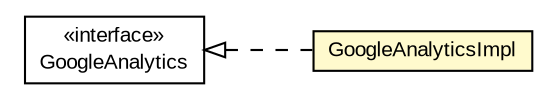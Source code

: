 #!/usr/local/bin/dot
#
# Class diagram 
# Generated by UMLGraph version R5_6-24-gf6e263 (http://www.umlgraph.org/)
#

digraph G {
	edge [fontname="arial",fontsize=10,labelfontname="arial",labelfontsize=10];
	node [fontname="arial",fontsize=10,shape=plaintext];
	nodesep=0.25;
	ranksep=0.5;
	rankdir=LR;
	// com.gwtplatform.mvp.client.googleanalytics.GoogleAnalyticsImpl
	c280367 [label=<<table title="com.gwtplatform.mvp.client.googleanalytics.GoogleAnalyticsImpl" border="0" cellborder="1" cellspacing="0" cellpadding="2" port="p" bgcolor="lemonChiffon" href="./GoogleAnalyticsImpl.html">
		<tr><td><table border="0" cellspacing="0" cellpadding="1">
<tr><td align="center" balign="center"> GoogleAnalyticsImpl </td></tr>
		</table></td></tr>
		</table>>, URL="./GoogleAnalyticsImpl.html", fontname="arial", fontcolor="black", fontsize=10.0];
	// com.gwtplatform.mvp.client.googleanalytics.GoogleAnalytics
	c280368 [label=<<table title="com.gwtplatform.mvp.client.googleanalytics.GoogleAnalytics" border="0" cellborder="1" cellspacing="0" cellpadding="2" port="p" href="./GoogleAnalytics.html">
		<tr><td><table border="0" cellspacing="0" cellpadding="1">
<tr><td align="center" balign="center"> &#171;interface&#187; </td></tr>
<tr><td align="center" balign="center"> GoogleAnalytics </td></tr>
		</table></td></tr>
		</table>>, URL="./GoogleAnalytics.html", fontname="arial", fontcolor="black", fontsize=10.0];
	//com.gwtplatform.mvp.client.googleanalytics.GoogleAnalyticsImpl implements com.gwtplatform.mvp.client.googleanalytics.GoogleAnalytics
	c280368:p -> c280367:p [dir=back,arrowtail=empty,style=dashed];
}

